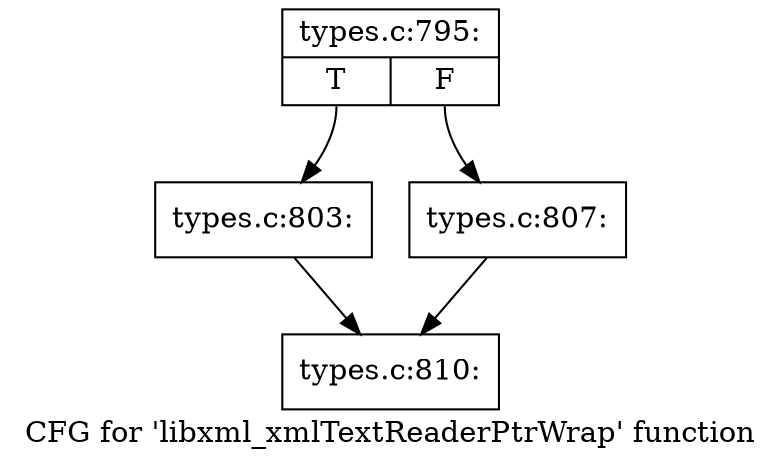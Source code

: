 digraph "CFG for 'libxml_xmlTextReaderPtrWrap' function" {
	label="CFG for 'libxml_xmlTextReaderPtrWrap' function";

	Node0x43ec370 [shape=record,label="{types.c:795:|{<s0>T|<s1>F}}"];
	Node0x43ec370:s0 -> Node0x43f0aa0;
	Node0x43ec370:s1 -> Node0x43f0af0;
	Node0x43f0aa0 [shape=record,label="{types.c:803:}"];
	Node0x43f0aa0 -> Node0x43ec280;
	Node0x43f0af0 [shape=record,label="{types.c:807:}"];
	Node0x43f0af0 -> Node0x43ec280;
	Node0x43ec280 [shape=record,label="{types.c:810:}"];
}
